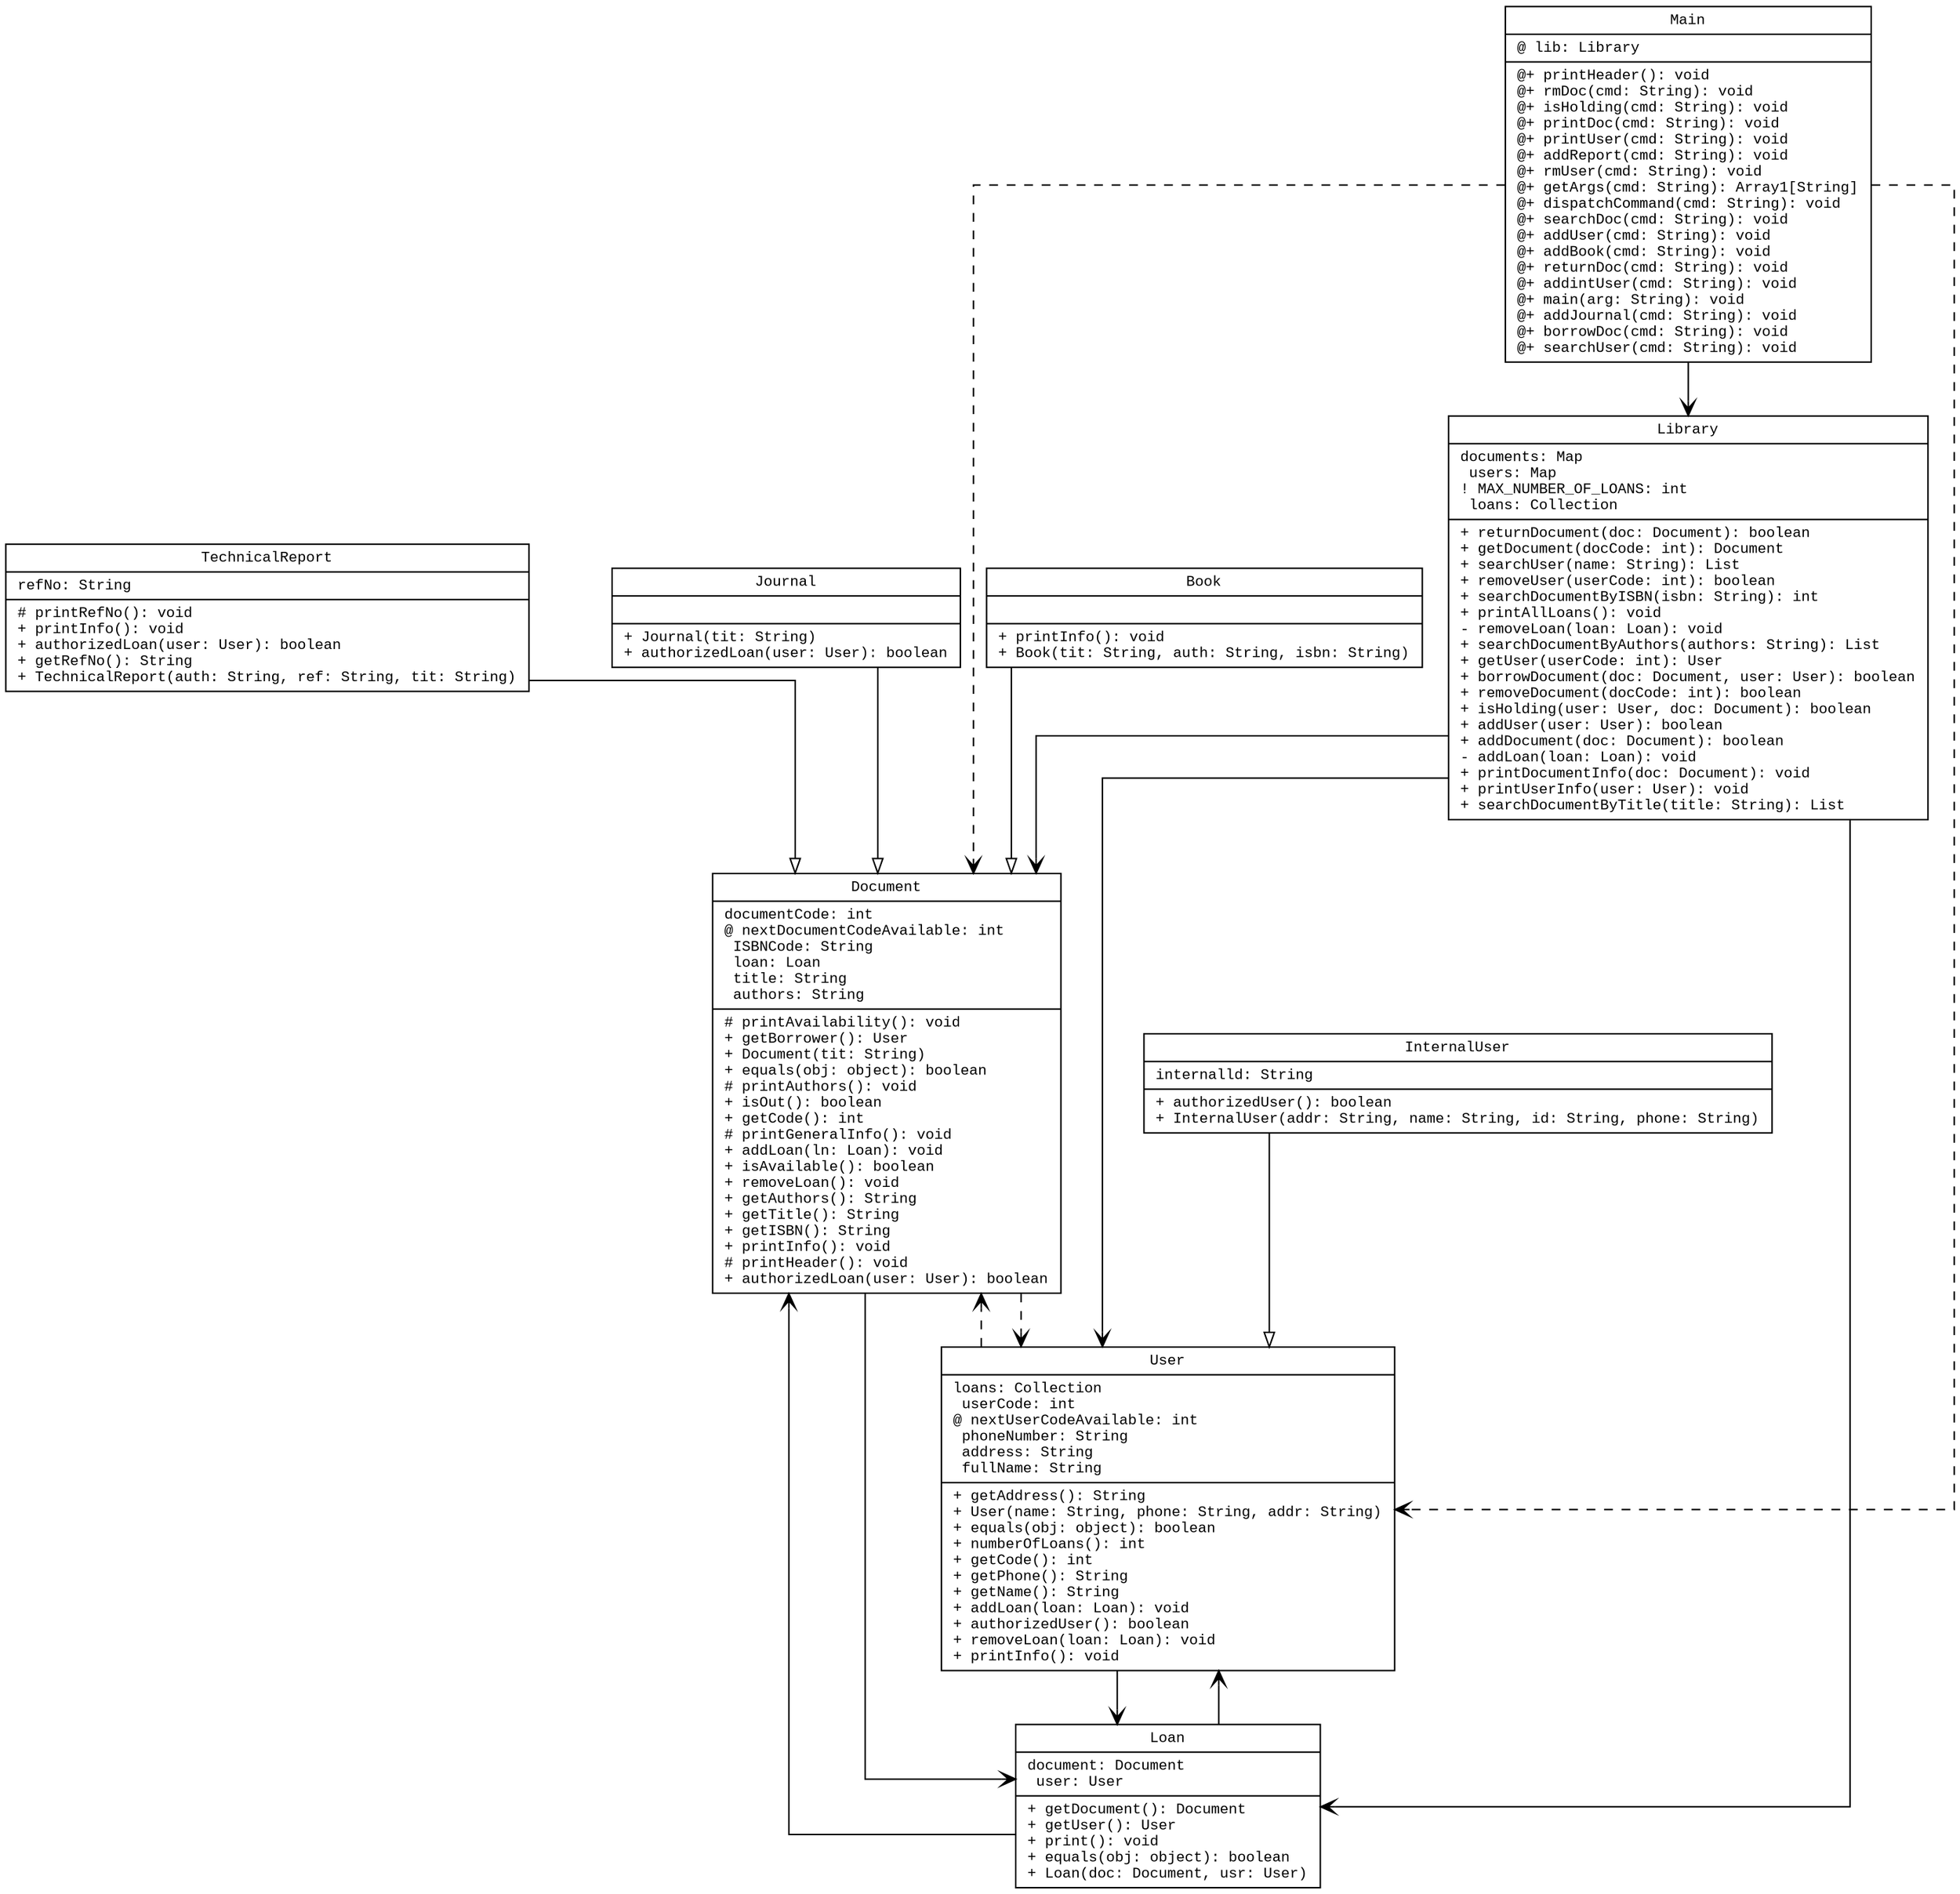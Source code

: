 digraph classes{
fontname = "Courier New"
fontsize = 10
splines=ortho;
node [
fontname = "Courier New"
fontsize = 10
shape = "record"
]
edge [
fontname = "Courier New"
fontsize = 10
]
TechnicalReport [
label = "{TechnicalReport| refNo: String\l|# printRefNo(): void\l+ printInfo(): void\l+ authorizedLoan(user: User): boolean\l+ getRefNo(): String\l+ TechnicalReport(auth: String, ref: String, tit: String)\l}"
]
InternalUser [
label = "{InternalUser| internalld: String\l|+ authorizedUser(): boolean\l+ InternalUser(addr: String, name: String, id: String, phone: String)\l}"
]
Journal [
label = "{Journal||+ Journal(tit: String)\l+ authorizedLoan(user: User): boolean\l}"
]
Book [
label = "{Book||+ printInfo(): void\l+ Book(tit: String, auth: String, isbn: String)\l}"
]
Main [
label = "{Main|@ lib: Library\l|@+ printHeader(): void\l@+ rmDoc(cmd: String): void\l@+ isHolding(cmd: String): void\l@+ printDoc(cmd: String): void\l@+ printUser(cmd: String): void\l@+ addReport(cmd: String): void\l@+ rmUser(cmd: String): void\l@+ getArgs(cmd: String): Array1[String]\l@+ dispatchCommand(cmd: String): void\l@+ searchDoc(cmd: String): void\l@+ addUser(cmd: String): void\l@+ addBook(cmd: String): void\l@+ returnDoc(cmd: String): void\l@+ addintUser(cmd: String): void\l@+ main(arg: String): void\l@+ addJournal(cmd: String): void\l@+ borrowDoc(cmd: String): void\l@+ searchUser(cmd: String): void\l}"
]
User [
label = "{User| loans: Collection\l userCode: int\l@ nextUserCodeAvailable: int\l phoneNumber: String\l address: String\l fullName: String\l|+ getAddress(): String\l+ User(name: String, phone: String, addr: String)\l+ equals(obj: object): boolean\l+ numberOfLoans(): int\l+ getCode(): int\l+ getPhone(): String\l+ getName(): String\l+ addLoan(loan: Loan): void\l+ authorizedUser(): boolean\l+ removeLoan(loan: Loan): void\l+ printInfo(): void\l}"
]
Document [
label = "{Document| documentCode: int\l@ nextDocumentCodeAvailable: int\l ISBNCode: String\l loan: Loan\l title: String\l authors: String\l|# printAvailability(): void\l+ getBorrower(): User\l+ Document(tit: String)\l+ equals(obj: object): boolean\l# printAuthors(): void\l+ isOut(): boolean\l+ getCode(): int\l# printGeneralInfo(): void\l+ addLoan(ln: Loan): void\l+ isAvailable(): boolean\l+ removeLoan(): void\l+ getAuthors(): String\l+ getTitle(): String\l+ getISBN(): String\l+ printInfo(): void\l# printHeader(): void\l+ authorizedLoan(user: User): boolean\l}"
]
Library [
label = "{Library| documents: Map\l users: Map\l! MAX_NUMBER_OF_LOANS: int\l loans: Collection\l|+ returnDocument(doc: Document): boolean\l+ getDocument(docCode: int): Document\l+ searchUser(name: String): List\l+ removeUser(userCode: int): boolean\l+ searchDocumentByISBN(isbn: String): int\l+ printAllLoans(): void\l- removeLoan(loan: Loan): void\l+ searchDocumentByAuthors(authors: String): List\l+ getUser(userCode: int): User\l+ borrowDocument(doc: Document, user: User): boolean\l+ removeDocument(docCode: int): boolean\l+ isHolding(user: User, doc: Document): boolean\l+ addUser(user: User): boolean\l+ addDocument(doc: Document): boolean\l- addLoan(loan: Loan): void\l+ printDocumentInfo(doc: Document): void\l+ printUserInfo(user: User): void\l+ searchDocumentByTitle(title: String): List\l}"
]
Loan [
label = "{Loan| document: Document\l user: User\l|+ getDocument(): Document\l+ getUser(): User\l+ print(): void\l+ equals(obj: object): boolean\l+ Loan(doc: Document, usr: User)\l}"
]
edge[arrowhead = "empty"; style = "dashed"]
edge[arrowhead = "empty"; style= "solid"]
Book -> Document;
Journal -> Document;
TechnicalReport -> Document;
InternalUser -> User;
edge[arrowhead = "open"; style = "solid"]
Library -> Loan;
Main -> Library;
Document -> Loan;
Library -> User;
User -> Loan;
Loan -> User;
Loan -> Document;
Library -> Document;
edge[arrowhead = "open"; style = "dashed"]
Document -> User;
Main -> Document;
Main -> User;
User -> Document;
}